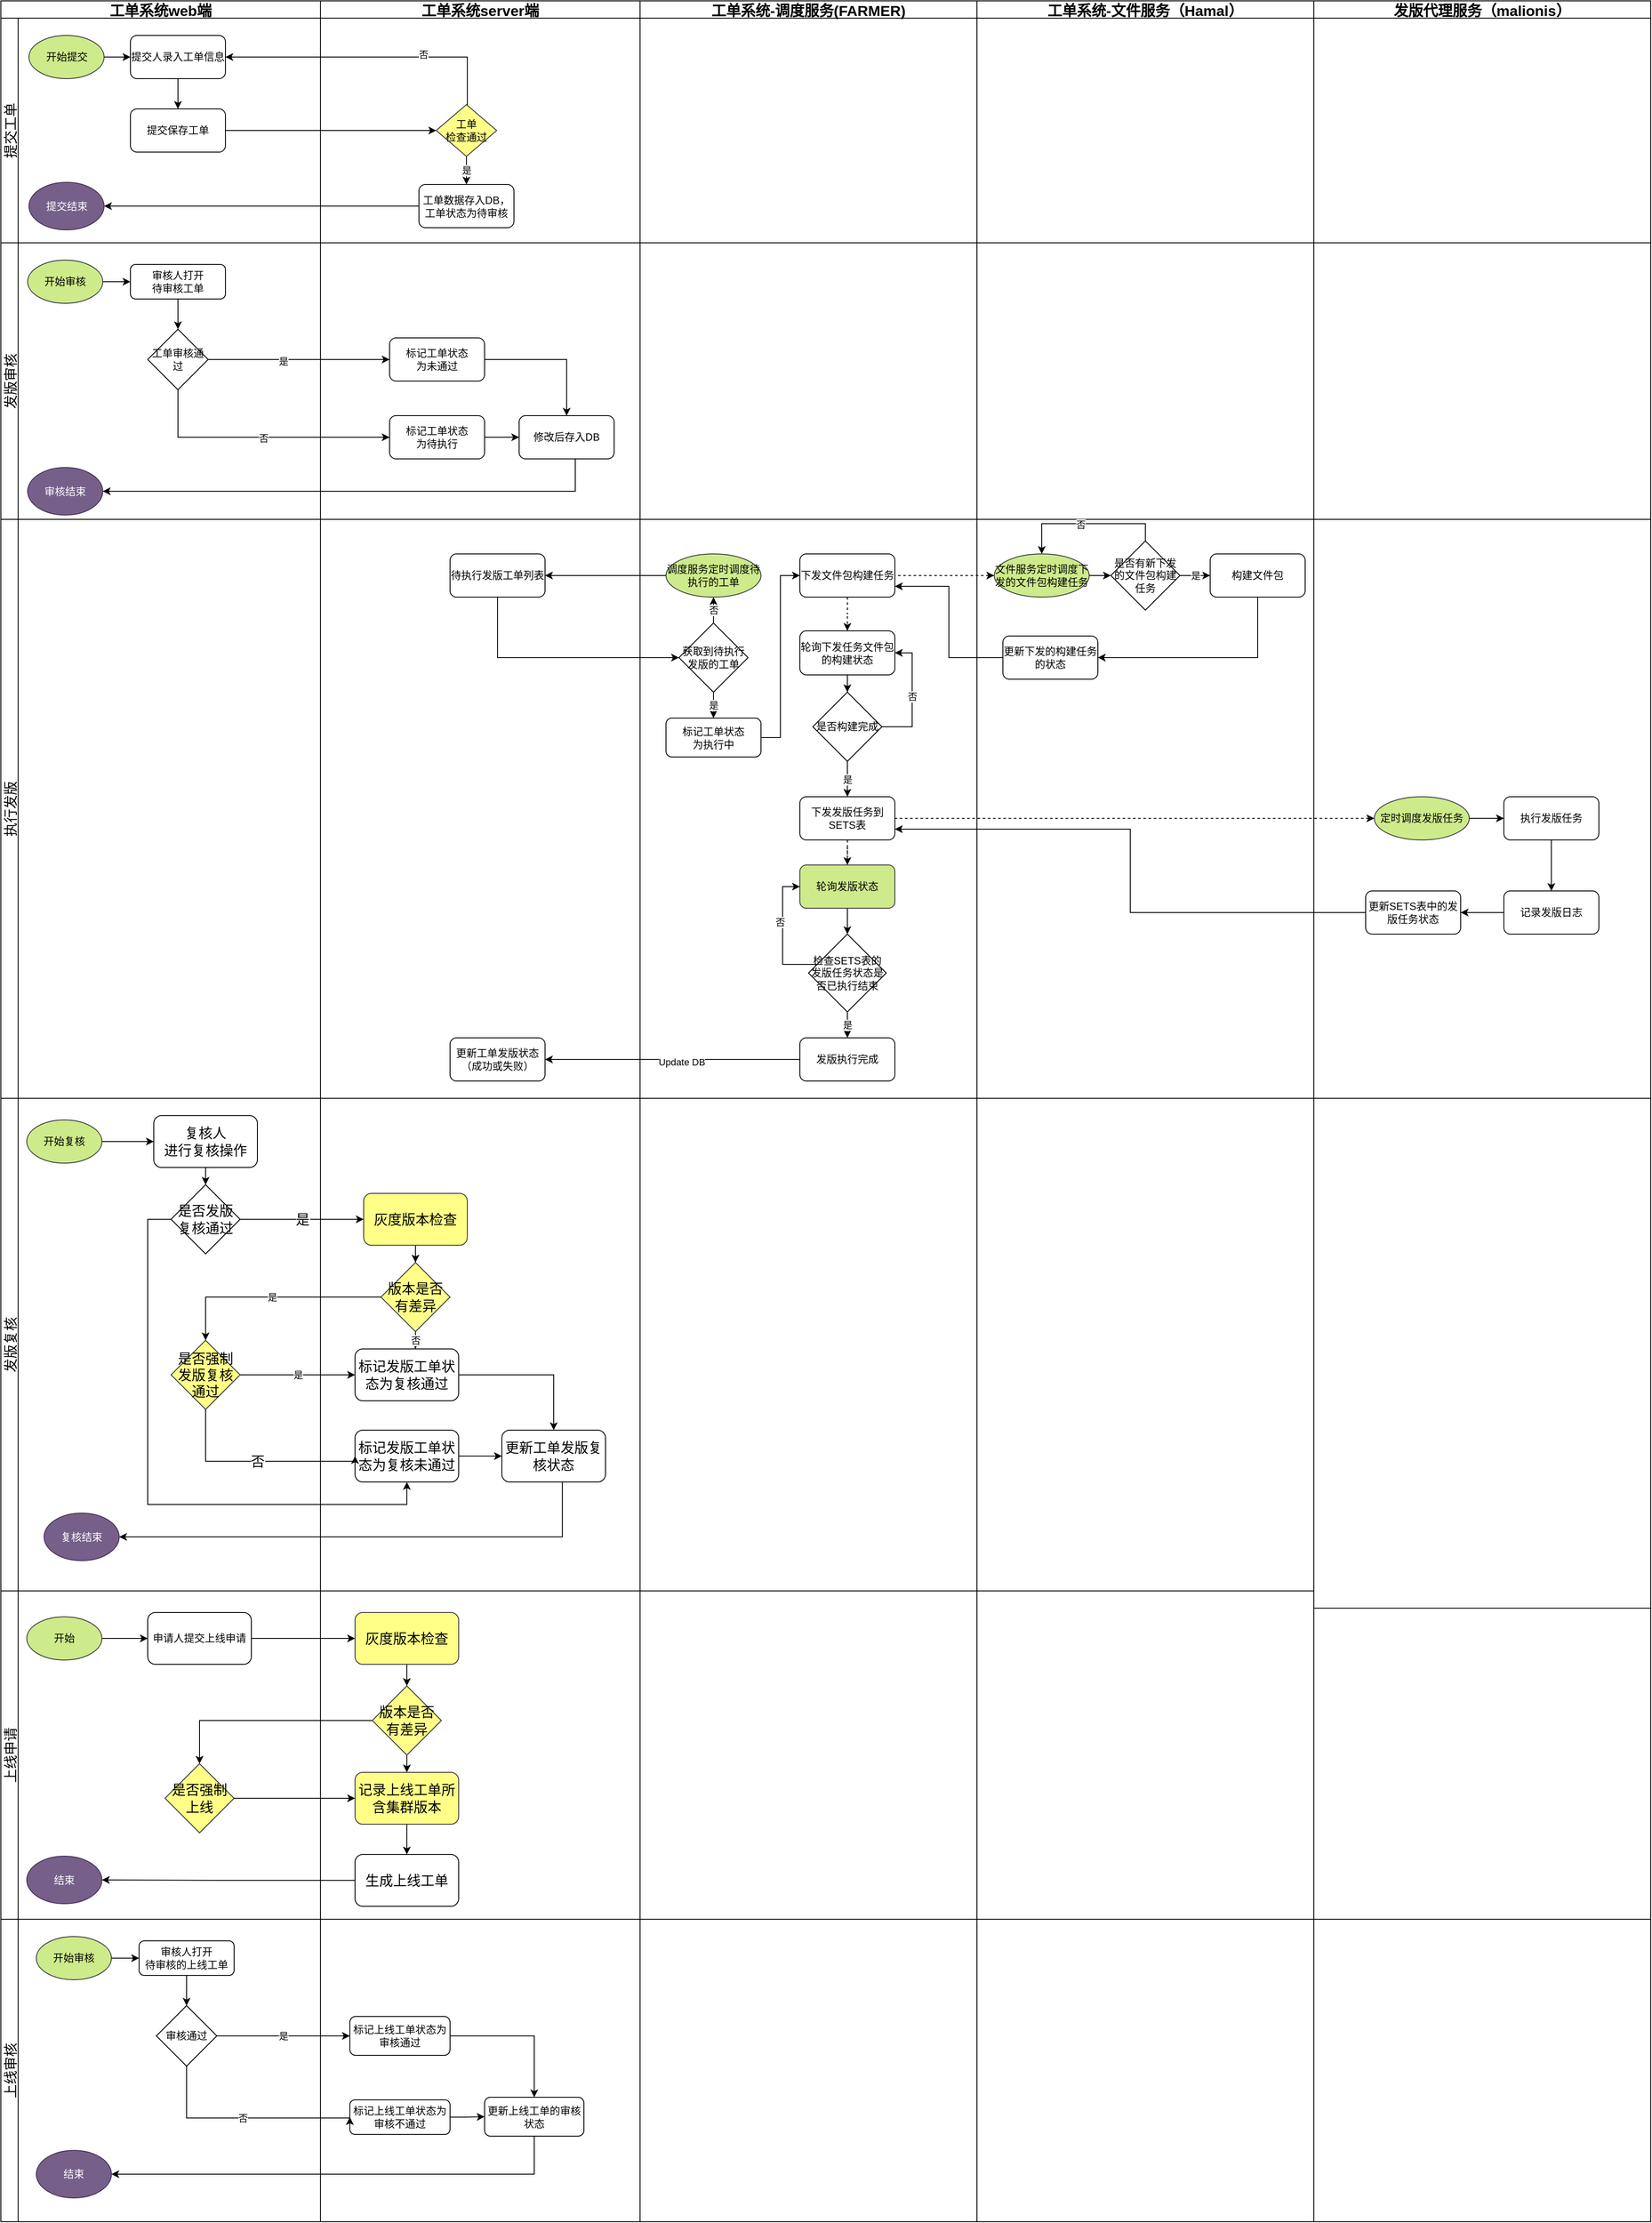 <mxfile version="20.3.3" type="github">
  <diagram id="n53V0-UhPjgtem-jmb5G" name="第 1 页">
    <mxGraphModel dx="1503" dy="828" grid="1" gridSize="10" guides="1" tooltips="1" connect="1" arrows="1" fold="1" page="1" pageScale="1" pageWidth="827" pageHeight="1169" math="0" shadow="0">
      <root>
        <mxCell id="0" />
        <mxCell id="1" parent="0" />
        <mxCell id="-kGAtnwoqszsTnGILX-w-26" value="工单系统web端" style="swimlane;childLayout=stackLayout;resizeParent=1;resizeParentMax=0;horizontal=1;startSize=20;horizontalStack=0;fillColor=none;gradientColor=none;fontStyle=1;fontSize=17;" parent="1" vertex="1">
          <mxGeometry x="10" y="70" width="370" height="2570" as="geometry">
            <mxRectangle x="10" y="70" width="160" height="30" as="alternateBounds" />
          </mxGeometry>
        </mxCell>
        <mxCell id="-kGAtnwoqszsTnGILX-w-27" value="提交工单" style="swimlane;startSize=20;horizontal=0;fillColor=none;gradientColor=none;fontSize=16;fontStyle=0" parent="-kGAtnwoqszsTnGILX-w-26" vertex="1">
          <mxGeometry y="20" width="370" height="260" as="geometry" />
        </mxCell>
        <mxCell id="-kGAtnwoqszsTnGILX-w-62" value="提交保存工单" style="rounded=1;whiteSpace=wrap;html=1;fillColor=none;gradientColor=none;" parent="-kGAtnwoqszsTnGILX-w-27" vertex="1">
          <mxGeometry x="150" y="105" width="110" height="50" as="geometry" />
        </mxCell>
        <mxCell id="-kGAtnwoqszsTnGILX-w-72" style="edgeStyle=orthogonalEdgeStyle;rounded=0;orthogonalLoop=1;jettySize=auto;html=1;entryX=0.5;entryY=0;entryDx=0;entryDy=0;" parent="-kGAtnwoqszsTnGILX-w-27" source="-kGAtnwoqszsTnGILX-w-70" target="-kGAtnwoqszsTnGILX-w-62" edge="1">
          <mxGeometry relative="1" as="geometry" />
        </mxCell>
        <mxCell id="-kGAtnwoqszsTnGILX-w-70" value="提交人录入工单信息" style="rounded=1;whiteSpace=wrap;html=1;fillColor=none;gradientColor=none;" parent="-kGAtnwoqszsTnGILX-w-27" vertex="1">
          <mxGeometry x="150" y="20" width="110" height="50" as="geometry" />
        </mxCell>
        <mxCell id="-kGAtnwoqszsTnGILX-w-104" value="提交结束" style="strokeWidth=1;html=1;shape=mxgraph.flowchart.start_1;whiteSpace=wrap;strokeColor=#432D57;fillColor=#76608a;fontColor=#ffffff;" parent="-kGAtnwoqszsTnGILX-w-27" vertex="1">
          <mxGeometry x="32.5" y="190" width="87" height="55" as="geometry" />
        </mxCell>
        <mxCell id="gG1rawxMJscciwoJlw1L-44" style="edgeStyle=orthogonalEdgeStyle;rounded=0;orthogonalLoop=1;jettySize=auto;html=1;entryX=0;entryY=0.5;entryDx=0;entryDy=0;" edge="1" parent="-kGAtnwoqszsTnGILX-w-27" source="-kGAtnwoqszsTnGILX-w-105" target="-kGAtnwoqszsTnGILX-w-70">
          <mxGeometry relative="1" as="geometry" />
        </mxCell>
        <mxCell id="-kGAtnwoqszsTnGILX-w-105" value="开始提交" style="ellipse;whiteSpace=wrap;html=1;strokeColor=#36393d;strokeWidth=1;fillColor=#cdeb8b;" parent="-kGAtnwoqszsTnGILX-w-27" vertex="1">
          <mxGeometry x="32.5" y="20" width="87" height="50" as="geometry" />
        </mxCell>
        <mxCell id="-kGAtnwoqszsTnGILX-w-28" value="发版审核" style="swimlane;startSize=20;horizontal=0;fillColor=none;gradientColor=none;fontSize=16;fontStyle=0" parent="-kGAtnwoqszsTnGILX-w-26" vertex="1">
          <mxGeometry y="280" width="370" height="320" as="geometry" />
        </mxCell>
        <mxCell id="-kGAtnwoqszsTnGILX-w-99" style="edgeStyle=orthogonalEdgeStyle;rounded=0;orthogonalLoop=1;jettySize=auto;html=1;" parent="-kGAtnwoqszsTnGILX-w-28" source="-kGAtnwoqszsTnGILX-w-97" target="-kGAtnwoqszsTnGILX-w-98" edge="1">
          <mxGeometry relative="1" as="geometry" />
        </mxCell>
        <mxCell id="-kGAtnwoqszsTnGILX-w-97" value="审核人打开&lt;br&gt;待审核工单" style="rounded=1;whiteSpace=wrap;html=1;fillColor=none;gradientColor=none;" parent="-kGAtnwoqszsTnGILX-w-28" vertex="1">
          <mxGeometry x="150" y="25" width="110" height="40" as="geometry" />
        </mxCell>
        <mxCell id="-kGAtnwoqszsTnGILX-w-98" value="工单审核通过" style="strokeWidth=1;html=1;shape=mxgraph.flowchart.decision;whiteSpace=wrap;fillColor=none;gradientColor=none;strokeColor=default;" parent="-kGAtnwoqszsTnGILX-w-28" vertex="1">
          <mxGeometry x="170" y="100" width="70" height="70" as="geometry" />
        </mxCell>
        <mxCell id="gG1rawxMJscciwoJlw1L-43" style="edgeStyle=orthogonalEdgeStyle;rounded=0;orthogonalLoop=1;jettySize=auto;html=1;entryX=0;entryY=0.5;entryDx=0;entryDy=0;" edge="1" parent="-kGAtnwoqszsTnGILX-w-28" source="-kGAtnwoqszsTnGILX-w-109" target="-kGAtnwoqszsTnGILX-w-97">
          <mxGeometry relative="1" as="geometry" />
        </mxCell>
        <mxCell id="-kGAtnwoqszsTnGILX-w-109" value="开始审核" style="ellipse;whiteSpace=wrap;html=1;strokeColor=#36393d;strokeWidth=1;fillColor=#cdeb8b;" parent="-kGAtnwoqszsTnGILX-w-28" vertex="1">
          <mxGeometry x="31" y="20" width="87" height="50" as="geometry" />
        </mxCell>
        <mxCell id="-kGAtnwoqszsTnGILX-w-111" value="审核结束" style="strokeWidth=1;html=1;shape=mxgraph.flowchart.start_1;whiteSpace=wrap;strokeColor=#432D57;fillColor=#76608a;fontColor=#ffffff;" parent="-kGAtnwoqszsTnGILX-w-28" vertex="1">
          <mxGeometry x="31" y="260" width="87" height="55" as="geometry" />
        </mxCell>
        <mxCell id="-kGAtnwoqszsTnGILX-w-29" value="执行发版" style="swimlane;startSize=20;horizontal=0;fillColor=none;gradientColor=none;fontSize=16;fontStyle=0" parent="-kGAtnwoqszsTnGILX-w-26" vertex="1">
          <mxGeometry y="600" width="370" height="670" as="geometry" />
        </mxCell>
        <mxCell id="-kGAtnwoqszsTnGILX-w-30" value="发版复核" style="swimlane;startSize=20;horizontal=0;fillColor=none;gradientColor=none;fontStyle=0;fontSize=16;" parent="-kGAtnwoqszsTnGILX-w-26" vertex="1">
          <mxGeometry y="1270" width="370" height="570" as="geometry">
            <mxRectangle y="1380" width="370" height="30" as="alternateBounds" />
          </mxGeometry>
        </mxCell>
        <mxCell id="gG1rawxMJscciwoJlw1L-47" style="edgeStyle=orthogonalEdgeStyle;rounded=0;orthogonalLoop=1;jettySize=auto;html=1;entryX=0;entryY=0.5;entryDx=0;entryDy=0;" edge="1" parent="-kGAtnwoqszsTnGILX-w-30" source="-kGAtnwoqszsTnGILX-w-246" target="-kGAtnwoqszsTnGILX-w-247">
          <mxGeometry relative="1" as="geometry" />
        </mxCell>
        <mxCell id="-kGAtnwoqszsTnGILX-w-246" value="开始复核" style="ellipse;whiteSpace=wrap;html=1;strokeColor=#36393d;strokeWidth=1;fillColor=#cdeb8b;" parent="-kGAtnwoqszsTnGILX-w-30" vertex="1">
          <mxGeometry x="30" y="25" width="87" height="50" as="geometry" />
        </mxCell>
        <mxCell id="gG1rawxMJscciwoJlw1L-48" style="edgeStyle=orthogonalEdgeStyle;rounded=0;orthogonalLoop=1;jettySize=auto;html=1;exitX=0.5;exitY=1;exitDx=0;exitDy=0;entryX=0.5;entryY=0;entryDx=0;entryDy=0;" edge="1" parent="-kGAtnwoqszsTnGILX-w-30" source="-kGAtnwoqszsTnGILX-w-247" target="-kGAtnwoqszsTnGILX-w-249">
          <mxGeometry relative="1" as="geometry" />
        </mxCell>
        <mxCell id="-kGAtnwoqszsTnGILX-w-247" value="复核人&lt;br&gt;进行复核操作" style="rounded=1;whiteSpace=wrap;html=1;strokeColor=default;strokeWidth=1;fontSize=16;fillColor=none;gradientColor=none;" parent="-kGAtnwoqszsTnGILX-w-30" vertex="1">
          <mxGeometry x="177" y="20" width="120" height="60" as="geometry" />
        </mxCell>
        <mxCell id="-kGAtnwoqszsTnGILX-w-249" value="是否发版复核通过" style="rhombus;whiteSpace=wrap;html=1;strokeColor=default;strokeWidth=1;fontSize=16;fillColor=none;gradientColor=none;" parent="-kGAtnwoqszsTnGILX-w-30" vertex="1">
          <mxGeometry x="197" y="100" width="80" height="80" as="geometry" />
        </mxCell>
        <mxCell id="-kGAtnwoqszsTnGILX-w-257" value="复核结束" style="strokeWidth=1;html=1;shape=mxgraph.flowchart.start_1;whiteSpace=wrap;strokeColor=#432D57;fillColor=#76608a;fontColor=#ffffff;" parent="-kGAtnwoqszsTnGILX-w-30" vertex="1">
          <mxGeometry x="50" y="480" width="87" height="55" as="geometry" />
        </mxCell>
        <mxCell id="-kGAtnwoqszsTnGILX-w-267" value="是否强制发版复核通过" style="rhombus;whiteSpace=wrap;html=1;strokeColor=#36393d;strokeWidth=1;fontSize=16;fillColor=#ffff88;" parent="-kGAtnwoqszsTnGILX-w-30" vertex="1">
          <mxGeometry x="197" y="280" width="80" height="80" as="geometry" />
        </mxCell>
        <mxCell id="-kGAtnwoqszsTnGILX-w-281" value="上线申请" style="swimlane;startSize=20;horizontal=0;fillColor=none;gradientColor=none;fontStyle=0;fontSize=16;" parent="-kGAtnwoqszsTnGILX-w-26" vertex="1">
          <mxGeometry y="1840" width="370" height="380" as="geometry" />
        </mxCell>
        <mxCell id="gG1rawxMJscciwoJlw1L-30" value="" style="edgeStyle=orthogonalEdgeStyle;rounded=0;orthogonalLoop=1;jettySize=auto;html=1;" edge="1" parent="-kGAtnwoqszsTnGILX-w-281" source="gG1rawxMJscciwoJlw1L-27" target="gG1rawxMJscciwoJlw1L-29">
          <mxGeometry relative="1" as="geometry" />
        </mxCell>
        <mxCell id="gG1rawxMJscciwoJlw1L-27" value="开始" style="ellipse;whiteSpace=wrap;html=1;strokeColor=#36393d;strokeWidth=1;fillColor=#cdeb8b;" vertex="1" parent="-kGAtnwoqszsTnGILX-w-281">
          <mxGeometry x="30" y="30" width="87" height="50" as="geometry" />
        </mxCell>
        <mxCell id="gG1rawxMJscciwoJlw1L-29" value="申请人提交上线申请" style="rounded=1;whiteSpace=wrap;html=1;strokeWidth=1;" vertex="1" parent="-kGAtnwoqszsTnGILX-w-281">
          <mxGeometry x="170" y="25" width="120" height="60" as="geometry" />
        </mxCell>
        <mxCell id="gG1rawxMJscciwoJlw1L-39" value="是否强制上线" style="rhombus;whiteSpace=wrap;html=1;strokeColor=#36393d;strokeWidth=1;fontSize=16;fillColor=#ffff88;" vertex="1" parent="-kGAtnwoqszsTnGILX-w-281">
          <mxGeometry x="190" y="200" width="80" height="80" as="geometry" />
        </mxCell>
        <mxCell id="gG1rawxMJscciwoJlw1L-42" value="结束" style="strokeWidth=1;html=1;shape=mxgraph.flowchart.start_1;whiteSpace=wrap;strokeColor=#432D57;fillColor=#76608a;fontColor=#ffffff;" vertex="1" parent="-kGAtnwoqszsTnGILX-w-281">
          <mxGeometry x="30" y="307" width="87" height="55" as="geometry" />
        </mxCell>
        <mxCell id="-kGAtnwoqszsTnGILX-w-282" value="上线审核" style="swimlane;startSize=20;horizontal=0;fillColor=none;gradientColor=none;fontStyle=0;fontSize=16;" parent="-kGAtnwoqszsTnGILX-w-26" vertex="1">
          <mxGeometry y="2220" width="370" height="350" as="geometry" />
        </mxCell>
        <mxCell id="gG1rawxMJscciwoJlw1L-57" style="edgeStyle=orthogonalEdgeStyle;rounded=0;orthogonalLoop=1;jettySize=auto;html=1;entryX=0.5;entryY=0;entryDx=0;entryDy=0;entryPerimeter=0;" edge="1" parent="-kGAtnwoqszsTnGILX-w-282" source="gG1rawxMJscciwoJlw1L-53" target="gG1rawxMJscciwoJlw1L-54">
          <mxGeometry relative="1" as="geometry" />
        </mxCell>
        <mxCell id="gG1rawxMJscciwoJlw1L-53" value="审核人打开&lt;br&gt;待审核的上线工单" style="rounded=1;whiteSpace=wrap;html=1;fillColor=none;gradientColor=none;" vertex="1" parent="-kGAtnwoqszsTnGILX-w-282">
          <mxGeometry x="160" y="25" width="110" height="40" as="geometry" />
        </mxCell>
        <mxCell id="gG1rawxMJscciwoJlw1L-54" value="审核通过" style="strokeWidth=1;html=1;shape=mxgraph.flowchart.decision;whiteSpace=wrap;fillColor=none;gradientColor=none;strokeColor=default;" vertex="1" parent="-kGAtnwoqszsTnGILX-w-282">
          <mxGeometry x="180" y="100" width="70" height="70" as="geometry" />
        </mxCell>
        <mxCell id="gG1rawxMJscciwoJlw1L-56" style="edgeStyle=orthogonalEdgeStyle;rounded=0;orthogonalLoop=1;jettySize=auto;html=1;entryX=0;entryY=0.5;entryDx=0;entryDy=0;" edge="1" parent="-kGAtnwoqszsTnGILX-w-282" source="gG1rawxMJscciwoJlw1L-55" target="gG1rawxMJscciwoJlw1L-53">
          <mxGeometry relative="1" as="geometry" />
        </mxCell>
        <mxCell id="gG1rawxMJscciwoJlw1L-55" value="开始审核" style="ellipse;whiteSpace=wrap;html=1;strokeColor=#36393d;strokeWidth=1;fillColor=#cdeb8b;" vertex="1" parent="-kGAtnwoqszsTnGILX-w-282">
          <mxGeometry x="41" y="20" width="87" height="50" as="geometry" />
        </mxCell>
        <mxCell id="gG1rawxMJscciwoJlw1L-64" value="结束" style="strokeWidth=1;html=1;shape=mxgraph.flowchart.start_1;whiteSpace=wrap;strokeColor=#432D57;fillColor=#76608a;fontColor=#ffffff;" vertex="1" parent="-kGAtnwoqszsTnGILX-w-282">
          <mxGeometry x="41" y="267.5" width="87" height="55" as="geometry" />
        </mxCell>
        <mxCell id="-kGAtnwoqszsTnGILX-w-68" style="edgeStyle=orthogonalEdgeStyle;rounded=0;orthogonalLoop=1;jettySize=auto;html=1;entryX=0;entryY=0.5;entryDx=0;entryDy=0;entryPerimeter=0;" parent="1" source="-kGAtnwoqszsTnGILX-w-62" target="-kGAtnwoqszsTnGILX-w-91" edge="1">
          <mxGeometry relative="1" as="geometry">
            <mxPoint x="510" y="295" as="targetPoint" />
          </mxGeometry>
        </mxCell>
        <mxCell id="-kGAtnwoqszsTnGILX-w-86" style="edgeStyle=orthogonalEdgeStyle;rounded=0;orthogonalLoop=1;jettySize=auto;html=1;entryX=1;entryY=0.5;entryDx=0;entryDy=0;exitX=0.5;exitY=0;exitDx=0;exitDy=0;exitPerimeter=0;" parent="1" source="-kGAtnwoqszsTnGILX-w-91" target="-kGAtnwoqszsTnGILX-w-70" edge="1">
          <mxGeometry relative="1" as="geometry">
            <mxPoint x="550" y="250" as="sourcePoint" />
            <Array as="points">
              <mxPoint x="550" y="205" />
            </Array>
          </mxGeometry>
        </mxCell>
        <mxCell id="-kGAtnwoqszsTnGILX-w-92" value="否" style="edgeLabel;html=1;align=center;verticalAlign=middle;resizable=0;points=[];" parent="-kGAtnwoqszsTnGILX-w-86" vertex="1" connectable="0">
          <mxGeometry x="-0.252" y="-3" relative="1" as="geometry">
            <mxPoint as="offset" />
          </mxGeometry>
        </mxCell>
        <mxCell id="-kGAtnwoqszsTnGILX-w-95" style="edgeStyle=orthogonalEdgeStyle;rounded=0;orthogonalLoop=1;jettySize=auto;html=1;entryX=1;entryY=0.5;entryDx=0;entryDy=0;entryPerimeter=0;" parent="1" source="-kGAtnwoqszsTnGILX-w-85" target="-kGAtnwoqszsTnGILX-w-104" edge="1">
          <mxGeometry relative="1" as="geometry">
            <mxPoint x="230" y="405" as="targetPoint" />
          </mxGeometry>
        </mxCell>
        <mxCell id="-kGAtnwoqszsTnGILX-w-101" style="edgeStyle=orthogonalEdgeStyle;rounded=0;orthogonalLoop=1;jettySize=auto;html=1;entryX=0;entryY=0.5;entryDx=0;entryDy=0;" parent="1" source="-kGAtnwoqszsTnGILX-w-98" target="-kGAtnwoqszsTnGILX-w-100" edge="1">
          <mxGeometry relative="1" as="geometry" />
        </mxCell>
        <mxCell id="-kGAtnwoqszsTnGILX-w-106" value="是" style="edgeLabel;html=1;align=center;verticalAlign=middle;resizable=0;points=[];" parent="-kGAtnwoqszsTnGILX-w-101" vertex="1" connectable="0">
          <mxGeometry x="-0.175" y="-2" relative="1" as="geometry">
            <mxPoint as="offset" />
          </mxGeometry>
        </mxCell>
        <mxCell id="-kGAtnwoqszsTnGILX-w-40" value="工单系统server端" style="swimlane;childLayout=stackLayout;resizeParent=1;resizeParentMax=0;horizontal=1;startSize=20;horizontalStack=0;fillColor=none;gradientColor=none;fontSize=17;" parent="1" vertex="1">
          <mxGeometry x="380" y="70" width="370" height="2570" as="geometry">
            <mxRectangle x="380" y="70" width="180" height="30" as="alternateBounds" />
          </mxGeometry>
        </mxCell>
        <mxCell id="-kGAtnwoqszsTnGILX-w-41" value="" style="swimlane;startSize=20;horizontal=0;fillColor=none;gradientColor=none;flipH=0;direction=east;swimlaneLine=0;" parent="-kGAtnwoqszsTnGILX-w-40" vertex="1">
          <mxGeometry y="20" width="370" height="260" as="geometry">
            <mxRectangle y="20" width="370" height="40" as="alternateBounds" />
          </mxGeometry>
        </mxCell>
        <mxCell id="-kGAtnwoqszsTnGILX-w-85" value="工单数据存入DB，工单状态为待审核" style="rounded=1;whiteSpace=wrap;html=1;fillColor=none;gradientColor=none;" parent="-kGAtnwoqszsTnGILX-w-41" vertex="1">
          <mxGeometry x="114" y="192.5" width="110" height="50" as="geometry" />
        </mxCell>
        <mxCell id="gG1rawxMJscciwoJlw1L-46" value="是" style="edgeStyle=orthogonalEdgeStyle;rounded=0;orthogonalLoop=1;jettySize=auto;html=1;entryX=0.5;entryY=0;entryDx=0;entryDy=0;" edge="1" parent="-kGAtnwoqszsTnGILX-w-41" source="-kGAtnwoqszsTnGILX-w-91" target="-kGAtnwoqszsTnGILX-w-85">
          <mxGeometry relative="1" as="geometry" />
        </mxCell>
        <mxCell id="-kGAtnwoqszsTnGILX-w-91" value="工单&lt;br&gt;检查通过" style="strokeWidth=1;html=1;shape=mxgraph.flowchart.decision;whiteSpace=wrap;fillColor=#ffff88;strokeColor=#36393d;" parent="-kGAtnwoqszsTnGILX-w-41" vertex="1">
          <mxGeometry x="134" y="100" width="70" height="60" as="geometry" />
        </mxCell>
        <mxCell id="-kGAtnwoqszsTnGILX-w-42" value="" style="swimlane;startSize=20;horizontal=0;fillColor=none;gradientColor=none;swimlaneLine=0;" parent="-kGAtnwoqszsTnGILX-w-40" vertex="1">
          <mxGeometry y="280" width="370" height="320" as="geometry" />
        </mxCell>
        <mxCell id="-kGAtnwoqszsTnGILX-w-114" style="edgeStyle=orthogonalEdgeStyle;rounded=0;orthogonalLoop=1;jettySize=auto;html=1;entryX=0.5;entryY=0;entryDx=0;entryDy=0;" parent="-kGAtnwoqszsTnGILX-w-42" source="-kGAtnwoqszsTnGILX-w-100" target="-kGAtnwoqszsTnGILX-w-113" edge="1">
          <mxGeometry relative="1" as="geometry" />
        </mxCell>
        <mxCell id="-kGAtnwoqszsTnGILX-w-100" value="标记工单状态&lt;br&gt;为未通过" style="rounded=1;whiteSpace=wrap;html=1;fillColor=none;gradientColor=none;" parent="-kGAtnwoqszsTnGILX-w-42" vertex="1">
          <mxGeometry x="80" y="110" width="110" height="50" as="geometry" />
        </mxCell>
        <mxCell id="-kGAtnwoqszsTnGILX-w-115" style="edgeStyle=orthogonalEdgeStyle;rounded=0;orthogonalLoop=1;jettySize=auto;html=1;entryX=0;entryY=0.5;entryDx=0;entryDy=0;" parent="-kGAtnwoqszsTnGILX-w-42" source="-kGAtnwoqszsTnGILX-w-102" target="-kGAtnwoqszsTnGILX-w-113" edge="1">
          <mxGeometry relative="1" as="geometry" />
        </mxCell>
        <mxCell id="-kGAtnwoqszsTnGILX-w-102" value="标记工单状态&lt;br&gt;为待执行" style="rounded=1;whiteSpace=wrap;html=1;fillColor=none;gradientColor=none;" parent="-kGAtnwoqszsTnGILX-w-42" vertex="1">
          <mxGeometry x="80" y="200" width="110" height="50" as="geometry" />
        </mxCell>
        <mxCell id="-kGAtnwoqszsTnGILX-w-113" value="修改后存入DB" style="rounded=1;whiteSpace=wrap;html=1;fillColor=none;gradientColor=none;" parent="-kGAtnwoqszsTnGILX-w-42" vertex="1">
          <mxGeometry x="230" y="200" width="110" height="50" as="geometry" />
        </mxCell>
        <mxCell id="-kGAtnwoqszsTnGILX-w-43" value="" style="swimlane;startSize=20;horizontal=0;fillColor=none;gradientColor=none;swimlaneLine=0;" parent="-kGAtnwoqszsTnGILX-w-40" vertex="1">
          <mxGeometry y="600" width="370" height="670" as="geometry" />
        </mxCell>
        <mxCell id="gG1rawxMJscciwoJlw1L-49" value="更新工单发版状态（成功或失败）" style="rounded=1;whiteSpace=wrap;html=1;" vertex="1" parent="-kGAtnwoqszsTnGILX-w-43">
          <mxGeometry x="150" y="600" width="110" height="50" as="geometry" />
        </mxCell>
        <mxCell id="gG1rawxMJscciwoJlw1L-68" value="待执行发版工单列表" style="rounded=1;whiteSpace=wrap;html=1;" vertex="1" parent="-kGAtnwoqszsTnGILX-w-43">
          <mxGeometry x="150" y="40" width="110" height="50" as="geometry" />
        </mxCell>
        <mxCell id="-kGAtnwoqszsTnGILX-w-44" style="swimlane;startSize=20;horizontal=0;fillColor=none;gradientColor=none;swimlaneLine=0;" parent="-kGAtnwoqszsTnGILX-w-40" vertex="1">
          <mxGeometry y="1270" width="370" height="570" as="geometry">
            <mxRectangle y="1380" width="370" height="40" as="alternateBounds" />
          </mxGeometry>
        </mxCell>
        <mxCell id="gG1rawxMJscciwoJlw1L-21" value="否" style="edgeStyle=orthogonalEdgeStyle;rounded=0;orthogonalLoop=1;jettySize=auto;html=1;entryX=0.583;entryY=0;entryDx=0;entryDy=0;entryPerimeter=0;" edge="1" parent="-kGAtnwoqszsTnGILX-w-44" source="-kGAtnwoqszsTnGILX-w-262" target="gG1rawxMJscciwoJlw1L-12">
          <mxGeometry relative="1" as="geometry" />
        </mxCell>
        <mxCell id="-kGAtnwoqszsTnGILX-w-262" value="版本是否&lt;br&gt;有差异" style="rhombus;whiteSpace=wrap;html=1;strokeColor=#36393d;strokeWidth=1;fontSize=16;fillColor=#ffff88;" parent="-kGAtnwoqszsTnGILX-w-44" vertex="1">
          <mxGeometry x="70" y="190" width="80" height="80" as="geometry" />
        </mxCell>
        <mxCell id="gG1rawxMJscciwoJlw1L-19" style="edgeStyle=orthogonalEdgeStyle;rounded=0;orthogonalLoop=1;jettySize=auto;html=1;entryX=0.5;entryY=0;entryDx=0;entryDy=0;" edge="1" parent="-kGAtnwoqszsTnGILX-w-44" source="-kGAtnwoqszsTnGILX-w-264" target="-kGAtnwoqszsTnGILX-w-262">
          <mxGeometry relative="1" as="geometry" />
        </mxCell>
        <mxCell id="-kGAtnwoqszsTnGILX-w-264" value="灰度版本检查" style="rounded=1;whiteSpace=wrap;html=1;strokeColor=#36393d;strokeWidth=1;fontSize=16;fillColor=#ffff88;" parent="-kGAtnwoqszsTnGILX-w-44" vertex="1">
          <mxGeometry x="50" y="110" width="120" height="60" as="geometry" />
        </mxCell>
        <mxCell id="gG1rawxMJscciwoJlw1L-24" style="edgeStyle=orthogonalEdgeStyle;rounded=0;orthogonalLoop=1;jettySize=auto;html=1;entryX=0;entryY=0.5;entryDx=0;entryDy=0;" edge="1" parent="-kGAtnwoqszsTnGILX-w-44" source="-kGAtnwoqszsTnGILX-w-279" target="gG1rawxMJscciwoJlw1L-22">
          <mxGeometry relative="1" as="geometry" />
        </mxCell>
        <mxCell id="-kGAtnwoqszsTnGILX-w-279" value="标记发版工单状态为复核未通过" style="rounded=1;whiteSpace=wrap;html=1;strokeColor=default;strokeWidth=1;fontSize=16;fillColor=none;gradientColor=none;" parent="-kGAtnwoqszsTnGILX-w-44" vertex="1">
          <mxGeometry x="40" y="384" width="120" height="60" as="geometry" />
        </mxCell>
        <mxCell id="gG1rawxMJscciwoJlw1L-25" style="edgeStyle=orthogonalEdgeStyle;rounded=0;orthogonalLoop=1;jettySize=auto;html=1;entryX=0.5;entryY=0;entryDx=0;entryDy=0;" edge="1" parent="-kGAtnwoqszsTnGILX-w-44" source="gG1rawxMJscciwoJlw1L-12" target="gG1rawxMJscciwoJlw1L-22">
          <mxGeometry relative="1" as="geometry" />
        </mxCell>
        <mxCell id="gG1rawxMJscciwoJlw1L-12" value="标记发版工单状态为复核通过" style="rounded=1;whiteSpace=wrap;html=1;strokeColor=default;strokeWidth=1;fontSize=16;fillColor=none;gradientColor=none;" vertex="1" parent="-kGAtnwoqszsTnGILX-w-44">
          <mxGeometry x="40" y="290" width="120" height="60" as="geometry" />
        </mxCell>
        <mxCell id="gG1rawxMJscciwoJlw1L-22" value="更新工单发版复核状态" style="rounded=1;whiteSpace=wrap;html=1;strokeColor=default;strokeWidth=1;fontSize=16;fillColor=none;gradientColor=none;" vertex="1" parent="-kGAtnwoqszsTnGILX-w-44">
          <mxGeometry x="210" y="384" width="120" height="60" as="geometry" />
        </mxCell>
        <mxCell id="gG1rawxMJscciwoJlw1L-4" style="swimlane;startSize=20;horizontal=0;fillColor=none;gradientColor=none;swimlaneLine=0;" vertex="1" parent="-kGAtnwoqszsTnGILX-w-40">
          <mxGeometry y="1840" width="370" height="380" as="geometry">
            <mxRectangle y="1380" width="370" height="40" as="alternateBounds" />
          </mxGeometry>
        </mxCell>
        <mxCell id="gG1rawxMJscciwoJlw1L-36" style="edgeStyle=orthogonalEdgeStyle;rounded=0;orthogonalLoop=1;jettySize=auto;html=1;entryX=0.5;entryY=0;entryDx=0;entryDy=0;" edge="1" parent="gG1rawxMJscciwoJlw1L-4" source="gG1rawxMJscciwoJlw1L-31" target="gG1rawxMJscciwoJlw1L-33">
          <mxGeometry relative="1" as="geometry" />
        </mxCell>
        <mxCell id="gG1rawxMJscciwoJlw1L-31" value="灰度版本检查" style="rounded=1;whiteSpace=wrap;html=1;strokeColor=#36393d;strokeWidth=1;fontSize=16;fillColor=#ffff88;" vertex="1" parent="gG1rawxMJscciwoJlw1L-4">
          <mxGeometry x="40" y="25" width="120" height="60" as="geometry" />
        </mxCell>
        <mxCell id="gG1rawxMJscciwoJlw1L-37" style="edgeStyle=orthogonalEdgeStyle;rounded=0;orthogonalLoop=1;jettySize=auto;html=1;entryX=0.5;entryY=0;entryDx=0;entryDy=0;" edge="1" parent="gG1rawxMJscciwoJlw1L-4" source="gG1rawxMJscciwoJlw1L-33" target="gG1rawxMJscciwoJlw1L-34">
          <mxGeometry relative="1" as="geometry" />
        </mxCell>
        <mxCell id="gG1rawxMJscciwoJlw1L-33" value="版本是否&lt;br&gt;有差异" style="rhombus;whiteSpace=wrap;html=1;strokeColor=#36393d;strokeWidth=1;fontSize=16;fillColor=#ffff88;" vertex="1" parent="gG1rawxMJscciwoJlw1L-4">
          <mxGeometry x="60" y="110" width="80" height="80" as="geometry" />
        </mxCell>
        <mxCell id="gG1rawxMJscciwoJlw1L-38" style="edgeStyle=orthogonalEdgeStyle;rounded=0;orthogonalLoop=1;jettySize=auto;html=1;entryX=0.5;entryY=0;entryDx=0;entryDy=0;" edge="1" parent="gG1rawxMJscciwoJlw1L-4" source="gG1rawxMJscciwoJlw1L-34" target="gG1rawxMJscciwoJlw1L-35">
          <mxGeometry relative="1" as="geometry" />
        </mxCell>
        <mxCell id="gG1rawxMJscciwoJlw1L-34" value="记录上线工单所含集群版本" style="rounded=1;whiteSpace=wrap;html=1;strokeWidth=1;fontSize=16;fillColor=#ffff88;strokeColor=#36393d;" vertex="1" parent="gG1rawxMJscciwoJlw1L-4">
          <mxGeometry x="40" y="210" width="120" height="60" as="geometry" />
        </mxCell>
        <mxCell id="gG1rawxMJscciwoJlw1L-35" value="生成上线工单" style="rounded=1;whiteSpace=wrap;html=1;strokeWidth=1;fontSize=16;" vertex="1" parent="gG1rawxMJscciwoJlw1L-4">
          <mxGeometry x="40" y="305" width="120" height="60" as="geometry" />
        </mxCell>
        <mxCell id="gG1rawxMJscciwoJlw1L-5" style="swimlane;startSize=20;horizontal=0;fillColor=none;gradientColor=none;swimlaneLine=0;" vertex="1" parent="-kGAtnwoqszsTnGILX-w-40">
          <mxGeometry y="2220" width="370" height="350" as="geometry">
            <mxRectangle y="1380" width="370" height="40" as="alternateBounds" />
          </mxGeometry>
        </mxCell>
        <mxCell id="gG1rawxMJscciwoJlw1L-67" style="edgeStyle=orthogonalEdgeStyle;rounded=0;orthogonalLoop=1;jettySize=auto;html=1;entryX=0.5;entryY=0;entryDx=0;entryDy=0;" edge="1" parent="gG1rawxMJscciwoJlw1L-5" source="gG1rawxMJscciwoJlw1L-58" target="gG1rawxMJscciwoJlw1L-63">
          <mxGeometry relative="1" as="geometry" />
        </mxCell>
        <mxCell id="gG1rawxMJscciwoJlw1L-58" value="标记上线工单状态为审核通过" style="rounded=1;whiteSpace=wrap;html=1;fillColor=none;gradientColor=none;" vertex="1" parent="gG1rawxMJscciwoJlw1L-5">
          <mxGeometry x="34" y="112.5" width="116" height="45" as="geometry" />
        </mxCell>
        <mxCell id="gG1rawxMJscciwoJlw1L-66" style="edgeStyle=orthogonalEdgeStyle;rounded=0;orthogonalLoop=1;jettySize=auto;html=1;entryX=0;entryY=0.5;entryDx=0;entryDy=0;" edge="1" parent="gG1rawxMJscciwoJlw1L-5" source="gG1rawxMJscciwoJlw1L-60" target="gG1rawxMJscciwoJlw1L-63">
          <mxGeometry relative="1" as="geometry" />
        </mxCell>
        <mxCell id="gG1rawxMJscciwoJlw1L-60" value="标记上线工单状态为审核不通过" style="rounded=1;whiteSpace=wrap;html=1;fillColor=none;gradientColor=none;" vertex="1" parent="gG1rawxMJscciwoJlw1L-5">
          <mxGeometry x="34" y="209" width="116" height="40" as="geometry" />
        </mxCell>
        <mxCell id="gG1rawxMJscciwoJlw1L-63" value="更新上线工单的审核状态" style="rounded=1;whiteSpace=wrap;html=1;fillColor=none;gradientColor=none;" vertex="1" parent="gG1rawxMJscciwoJlw1L-5">
          <mxGeometry x="190" y="206" width="115" height="45" as="geometry" />
        </mxCell>
        <mxCell id="-kGAtnwoqszsTnGILX-w-107" style="edgeStyle=orthogonalEdgeStyle;rounded=0;orthogonalLoop=1;jettySize=auto;html=1;entryX=0;entryY=0.5;entryDx=0;entryDy=0;exitX=0.5;exitY=1;exitDx=0;exitDy=0;exitPerimeter=0;" parent="1" source="-kGAtnwoqszsTnGILX-w-98" target="-kGAtnwoqszsTnGILX-w-102" edge="1">
          <mxGeometry relative="1" as="geometry">
            <Array as="points">
              <mxPoint x="215" y="575" />
            </Array>
          </mxGeometry>
        </mxCell>
        <mxCell id="-kGAtnwoqszsTnGILX-w-108" value="否" style="edgeLabel;html=1;align=center;verticalAlign=middle;resizable=0;points=[];" parent="-kGAtnwoqszsTnGILX-w-107" vertex="1" connectable="0">
          <mxGeometry x="0.026" y="-1" relative="1" as="geometry">
            <mxPoint as="offset" />
          </mxGeometry>
        </mxCell>
        <mxCell id="-kGAtnwoqszsTnGILX-w-118" style="edgeStyle=orthogonalEdgeStyle;rounded=0;orthogonalLoop=1;jettySize=auto;html=1;entryX=1;entryY=0.5;entryDx=0;entryDy=0;entryPerimeter=0;" parent="1" source="-kGAtnwoqszsTnGILX-w-113" edge="1" target="-kGAtnwoqszsTnGILX-w-111">
          <mxGeometry relative="1" as="geometry">
            <mxPoint x="222" y="750" as="targetPoint" />
            <Array as="points">
              <mxPoint x="675" y="638" />
            </Array>
          </mxGeometry>
        </mxCell>
        <mxCell id="-kGAtnwoqszsTnGILX-w-119" value="工单系统-调度服务(FARMER)" style="swimlane;childLayout=stackLayout;resizeParent=1;resizeParentMax=0;horizontal=1;startSize=20;horizontalStack=0;fillColor=none;gradientColor=none;fontSize=17;" parent="1" vertex="1">
          <mxGeometry x="750" y="70" width="390" height="2570" as="geometry" />
        </mxCell>
        <mxCell id="-kGAtnwoqszsTnGILX-w-120" value="" style="swimlane;startSize=20;horizontal=0;fillColor=none;gradientColor=none;flipH=0;direction=east;swimlaneLine=0;" parent="-kGAtnwoqszsTnGILX-w-119" vertex="1">
          <mxGeometry y="20" width="390" height="260" as="geometry">
            <mxRectangle y="20" width="370" height="40" as="alternateBounds" />
          </mxGeometry>
        </mxCell>
        <mxCell id="-kGAtnwoqszsTnGILX-w-124" value="" style="swimlane;startSize=20;horizontal=0;fillColor=none;gradientColor=none;swimlaneLine=0;" parent="-kGAtnwoqszsTnGILX-w-119" vertex="1">
          <mxGeometry y="280" width="390" height="320" as="geometry" />
        </mxCell>
        <mxCell id="-kGAtnwoqszsTnGILX-w-130" value="" style="swimlane;startSize=20;horizontal=0;fillColor=none;gradientColor=none;swimlaneLine=0;" parent="-kGAtnwoqszsTnGILX-w-119" vertex="1">
          <mxGeometry y="600" width="390" height="670" as="geometry" />
        </mxCell>
        <mxCell id="-kGAtnwoqszsTnGILX-w-133" value="调度服务定时调度待执行的工单" style="ellipse;whiteSpace=wrap;html=1;fillColor=#cdeb8b;strokeColor=#36393d;" parent="-kGAtnwoqszsTnGILX-w-130" vertex="1">
          <mxGeometry x="30" y="40" width="110" height="50" as="geometry" />
        </mxCell>
        <mxCell id="-kGAtnwoqszsTnGILX-w-187" style="edgeStyle=orthogonalEdgeStyle;rounded=0;orthogonalLoop=1;jettySize=auto;html=1;entryX=0;entryY=0.5;entryDx=0;entryDy=0;" parent="-kGAtnwoqszsTnGILX-w-130" source="-kGAtnwoqszsTnGILX-w-134" target="-kGAtnwoqszsTnGILX-w-142" edge="1">
          <mxGeometry relative="1" as="geometry" />
        </mxCell>
        <mxCell id="-kGAtnwoqszsTnGILX-w-134" value="标记工单状态&lt;br&gt;为执行中" style="rounded=1;whiteSpace=wrap;html=1;fillColor=none;gradientColor=none;" parent="-kGAtnwoqszsTnGILX-w-130" vertex="1">
          <mxGeometry x="30" y="230" width="110" height="45" as="geometry" />
        </mxCell>
        <mxCell id="-kGAtnwoqszsTnGILX-w-191" style="edgeStyle=orthogonalEdgeStyle;rounded=0;orthogonalLoop=1;jettySize=auto;html=1;entryX=0.5;entryY=0;entryDx=0;entryDy=0;dashed=1;" parent="-kGAtnwoqszsTnGILX-w-130" source="-kGAtnwoqszsTnGILX-w-142" target="-kGAtnwoqszsTnGILX-w-189" edge="1">
          <mxGeometry relative="1" as="geometry" />
        </mxCell>
        <mxCell id="-kGAtnwoqszsTnGILX-w-142" value="下发文件包构建任务" style="rounded=1;whiteSpace=wrap;html=1;fillColor=none;gradientColor=none;" parent="-kGAtnwoqszsTnGILX-w-130" vertex="1">
          <mxGeometry x="185" y="40" width="110" height="50" as="geometry" />
        </mxCell>
        <mxCell id="-kGAtnwoqszsTnGILX-w-221" value="是" style="edgeStyle=orthogonalEdgeStyle;rounded=0;orthogonalLoop=1;jettySize=auto;html=1;entryX=0.5;entryY=0;entryDx=0;entryDy=0;" parent="-kGAtnwoqszsTnGILX-w-130" source="-kGAtnwoqszsTnGILX-w-144" target="-kGAtnwoqszsTnGILX-w-195" edge="1">
          <mxGeometry relative="1" as="geometry" />
        </mxCell>
        <mxCell id="-kGAtnwoqszsTnGILX-w-229" value="否" style="edgeStyle=orthogonalEdgeStyle;rounded=0;orthogonalLoop=1;jettySize=auto;html=1;entryX=1;entryY=0.5;entryDx=0;entryDy=0;startArrow=none;startFill=0;endArrow=classic;endFill=1;" parent="-kGAtnwoqszsTnGILX-w-130" source="-kGAtnwoqszsTnGILX-w-144" target="-kGAtnwoqszsTnGILX-w-189" edge="1">
          <mxGeometry relative="1" as="geometry">
            <Array as="points">
              <mxPoint x="315" y="240" />
              <mxPoint x="315" y="154" />
            </Array>
          </mxGeometry>
        </mxCell>
        <mxCell id="-kGAtnwoqszsTnGILX-w-144" value="是否构建完成" style="rhombus;whiteSpace=wrap;html=1;strokeColor=default;strokeWidth=1;fillColor=none;gradientColor=none;" parent="-kGAtnwoqszsTnGILX-w-130" vertex="1">
          <mxGeometry x="200" y="200" width="80" height="80" as="geometry" />
        </mxCell>
        <mxCell id="-kGAtnwoqszsTnGILX-w-186" value="是" style="edgeStyle=orthogonalEdgeStyle;rounded=0;orthogonalLoop=1;jettySize=auto;html=1;entryX=0.5;entryY=0;entryDx=0;entryDy=0;" parent="-kGAtnwoqszsTnGILX-w-130" source="-kGAtnwoqszsTnGILX-w-175" target="-kGAtnwoqszsTnGILX-w-134" edge="1">
          <mxGeometry relative="1" as="geometry" />
        </mxCell>
        <mxCell id="gG1rawxMJscciwoJlw1L-74" value="否" style="edgeStyle=orthogonalEdgeStyle;rounded=0;orthogonalLoop=1;jettySize=auto;html=1;entryX=0.5;entryY=1;entryDx=0;entryDy=0;" edge="1" parent="-kGAtnwoqszsTnGILX-w-130" source="-kGAtnwoqszsTnGILX-w-175" target="-kGAtnwoqszsTnGILX-w-133">
          <mxGeometry relative="1" as="geometry" />
        </mxCell>
        <mxCell id="-kGAtnwoqszsTnGILX-w-175" value="获取到待执行发版的工单" style="rhombus;whiteSpace=wrap;html=1;strokeColor=default;strokeWidth=1;fillColor=none;gradientColor=none;" parent="-kGAtnwoqszsTnGILX-w-130" vertex="1">
          <mxGeometry x="45" y="120" width="80" height="80" as="geometry" />
        </mxCell>
        <mxCell id="-kGAtnwoqszsTnGILX-w-230" style="edgeStyle=orthogonalEdgeStyle;rounded=0;orthogonalLoop=1;jettySize=auto;html=1;entryX=0.5;entryY=0;entryDx=0;entryDy=0;startArrow=none;startFill=0;endArrow=classic;endFill=1;" parent="-kGAtnwoqszsTnGILX-w-130" source="-kGAtnwoqszsTnGILX-w-189" target="-kGAtnwoqszsTnGILX-w-144" edge="1">
          <mxGeometry relative="1" as="geometry" />
        </mxCell>
        <mxCell id="-kGAtnwoqszsTnGILX-w-189" value="轮询下发任务文件包的构建状态" style="rounded=1;whiteSpace=wrap;html=1;fillColor=none;gradientColor=none;" parent="-kGAtnwoqszsTnGILX-w-130" vertex="1">
          <mxGeometry x="185" y="129" width="110" height="51" as="geometry" />
        </mxCell>
        <mxCell id="-kGAtnwoqszsTnGILX-w-237" style="edgeStyle=orthogonalEdgeStyle;rounded=0;orthogonalLoop=1;jettySize=auto;html=1;entryX=0.5;entryY=0;entryDx=0;entryDy=0;startArrow=none;startFill=0;endArrow=classic;endFill=1;dashed=1;" parent="-kGAtnwoqszsTnGILX-w-130" source="-kGAtnwoqszsTnGILX-w-195" target="-kGAtnwoqszsTnGILX-w-236" edge="1">
          <mxGeometry relative="1" as="geometry" />
        </mxCell>
        <mxCell id="-kGAtnwoqszsTnGILX-w-195" value="下发发版任务到SETS表" style="rounded=1;whiteSpace=wrap;html=1;fillColor=none;gradientColor=none;" parent="-kGAtnwoqszsTnGILX-w-130" vertex="1">
          <mxGeometry x="185" y="321" width="110" height="50" as="geometry" />
        </mxCell>
        <mxCell id="-kGAtnwoqszsTnGILX-w-244" style="edgeStyle=orthogonalEdgeStyle;rounded=0;orthogonalLoop=1;jettySize=auto;html=1;entryX=0.5;entryY=0;entryDx=0;entryDy=0;startArrow=none;startFill=0;endArrow=classic;endFill=1;" parent="-kGAtnwoqszsTnGILX-w-130" source="-kGAtnwoqszsTnGILX-w-236" target="-kGAtnwoqszsTnGILX-w-240" edge="1">
          <mxGeometry relative="1" as="geometry" />
        </mxCell>
        <mxCell id="-kGAtnwoqszsTnGILX-w-236" value="轮询发版状态" style="rounded=1;whiteSpace=wrap;html=1;fillColor=#cdeb8b;strokeColor=#36393d;" parent="-kGAtnwoqszsTnGILX-w-130" vertex="1">
          <mxGeometry x="185" y="400" width="110" height="50" as="geometry" />
        </mxCell>
        <mxCell id="-kGAtnwoqszsTnGILX-w-241" style="edgeStyle=orthogonalEdgeStyle;rounded=0;orthogonalLoop=1;jettySize=auto;html=1;entryX=0;entryY=0.5;entryDx=0;entryDy=0;startArrow=none;startFill=0;endArrow=classic;endFill=1;" parent="-kGAtnwoqszsTnGILX-w-130" source="-kGAtnwoqszsTnGILX-w-240" target="-kGAtnwoqszsTnGILX-w-236" edge="1">
          <mxGeometry relative="1" as="geometry">
            <Array as="points">
              <mxPoint x="165" y="515" />
              <mxPoint x="165" y="425" />
            </Array>
          </mxGeometry>
        </mxCell>
        <mxCell id="-kGAtnwoqszsTnGILX-w-243" value="否" style="edgeLabel;html=1;align=center;verticalAlign=middle;resizable=0;points=[];" parent="-kGAtnwoqszsTnGILX-w-241" vertex="1" connectable="0">
          <mxGeometry x="0.185" y="3" relative="1" as="geometry">
            <mxPoint as="offset" />
          </mxGeometry>
        </mxCell>
        <mxCell id="-kGAtnwoqszsTnGILX-w-245" value="是" style="edgeStyle=orthogonalEdgeStyle;rounded=0;orthogonalLoop=1;jettySize=auto;html=1;entryX=0.5;entryY=0;entryDx=0;entryDy=0;startArrow=none;startFill=0;endArrow=classic;endFill=1;" parent="-kGAtnwoqszsTnGILX-w-130" source="-kGAtnwoqszsTnGILX-w-240" target="-kGAtnwoqszsTnGILX-w-242" edge="1">
          <mxGeometry relative="1" as="geometry" />
        </mxCell>
        <mxCell id="-kGAtnwoqszsTnGILX-w-240" value="检查SETS表的发版任务状态是否已执行结束" style="rhombus;whiteSpace=wrap;html=1;strokeColor=default;strokeWidth=1;fillColor=none;gradientColor=none;" parent="-kGAtnwoqszsTnGILX-w-130" vertex="1">
          <mxGeometry x="195" y="480" width="90" height="90" as="geometry" />
        </mxCell>
        <mxCell id="-kGAtnwoqszsTnGILX-w-242" value="发版执行完成" style="rounded=1;whiteSpace=wrap;html=1;" parent="-kGAtnwoqszsTnGILX-w-130" vertex="1">
          <mxGeometry x="185" y="600" width="110" height="50" as="geometry" />
        </mxCell>
        <mxCell id="-kGAtnwoqszsTnGILX-w-131" style="swimlane;startSize=20;horizontal=0;fillColor=none;gradientColor=none;swimlaneLine=0;" parent="-kGAtnwoqszsTnGILX-w-119" vertex="1">
          <mxGeometry y="1270" width="390" height="570" as="geometry" />
        </mxCell>
        <mxCell id="gG1rawxMJscciwoJlw1L-3" style="swimlane;startSize=20;horizontal=0;fillColor=none;gradientColor=none;swimlaneLine=0;" vertex="1" parent="-kGAtnwoqszsTnGILX-w-119">
          <mxGeometry y="1840" width="390" height="380" as="geometry" />
        </mxCell>
        <mxCell id="gG1rawxMJscciwoJlw1L-6" style="swimlane;startSize=20;horizontal=0;fillColor=none;gradientColor=none;swimlaneLine=0;" vertex="1" parent="-kGAtnwoqszsTnGILX-w-119">
          <mxGeometry y="2220" width="390" height="350" as="geometry" />
        </mxCell>
        <mxCell id="-kGAtnwoqszsTnGILX-w-147" value="工单系统-文件服务（Hamal）" style="swimlane;childLayout=stackLayout;resizeParent=1;resizeParentMax=0;horizontal=1;startSize=20;horizontalStack=0;fillColor=none;gradientColor=none;fontSize=17;" parent="1" vertex="1">
          <mxGeometry x="1140" y="70" width="390" height="2570" as="geometry" />
        </mxCell>
        <mxCell id="-kGAtnwoqszsTnGILX-w-148" value="" style="swimlane;startSize=20;horizontal=0;fillColor=none;gradientColor=none;flipH=0;direction=east;swimlaneLine=0;" parent="-kGAtnwoqszsTnGILX-w-147" vertex="1">
          <mxGeometry y="20" width="390" height="260" as="geometry">
            <mxRectangle y="20" width="370" height="40" as="alternateBounds" />
          </mxGeometry>
        </mxCell>
        <mxCell id="-kGAtnwoqszsTnGILX-w-149" value="" style="swimlane;startSize=20;horizontal=0;fillColor=none;gradientColor=none;swimlaneLine=0;" parent="-kGAtnwoqszsTnGILX-w-147" vertex="1">
          <mxGeometry y="280" width="390" height="320" as="geometry" />
        </mxCell>
        <mxCell id="-kGAtnwoqszsTnGILX-w-150" value="" style="swimlane;startSize=20;horizontal=0;fillColor=none;gradientColor=none;swimlaneLine=0;" parent="-kGAtnwoqszsTnGILX-w-147" vertex="1">
          <mxGeometry y="600" width="390" height="670" as="geometry" />
        </mxCell>
        <mxCell id="-kGAtnwoqszsTnGILX-w-215" style="edgeStyle=orthogonalEdgeStyle;rounded=0;orthogonalLoop=1;jettySize=auto;html=1;entryX=0;entryY=0.5;entryDx=0;entryDy=0;" parent="-kGAtnwoqszsTnGILX-w-150" source="-kGAtnwoqszsTnGILX-w-163" target="-kGAtnwoqszsTnGILX-w-166" edge="1">
          <mxGeometry relative="1" as="geometry" />
        </mxCell>
        <mxCell id="-kGAtnwoqszsTnGILX-w-163" value="文件服务定时调度下发的文件包构建任务" style="ellipse;whiteSpace=wrap;html=1;fillColor=#cdeb8b;strokeColor=#36393d;" parent="-kGAtnwoqszsTnGILX-w-150" vertex="1">
          <mxGeometry x="20" y="40" width="110" height="50" as="geometry" />
        </mxCell>
        <mxCell id="-kGAtnwoqszsTnGILX-w-180" value="是" style="edgeStyle=orthogonalEdgeStyle;rounded=0;orthogonalLoop=1;jettySize=auto;html=1;entryX=0;entryY=0.5;entryDx=0;entryDy=0;" parent="-kGAtnwoqszsTnGILX-w-150" source="-kGAtnwoqszsTnGILX-w-166" target="-kGAtnwoqszsTnGILX-w-173" edge="1">
          <mxGeometry relative="1" as="geometry" />
        </mxCell>
        <mxCell id="-kGAtnwoqszsTnGILX-w-213" style="edgeStyle=orthogonalEdgeStyle;rounded=0;orthogonalLoop=1;jettySize=auto;html=1;entryX=0.5;entryY=0;entryDx=0;entryDy=0;exitX=0.5;exitY=0;exitDx=0;exitDy=0;" parent="-kGAtnwoqszsTnGILX-w-150" source="-kGAtnwoqszsTnGILX-w-166" target="-kGAtnwoqszsTnGILX-w-163" edge="1">
          <mxGeometry relative="1" as="geometry" />
        </mxCell>
        <mxCell id="-kGAtnwoqszsTnGILX-w-214" value="否" style="edgeLabel;html=1;align=center;verticalAlign=middle;resizable=0;points=[];" parent="-kGAtnwoqszsTnGILX-w-213" vertex="1" connectable="0">
          <mxGeometry x="0.084" y="1" relative="1" as="geometry">
            <mxPoint as="offset" />
          </mxGeometry>
        </mxCell>
        <mxCell id="-kGAtnwoqszsTnGILX-w-166" value="是否有新下发的文件包构建任务" style="rhombus;whiteSpace=wrap;html=1;strokeColor=default;strokeWidth=1;fillColor=none;gradientColor=none;" parent="-kGAtnwoqszsTnGILX-w-150" vertex="1">
          <mxGeometry x="155" y="25" width="80" height="80" as="geometry" />
        </mxCell>
        <mxCell id="-kGAtnwoqszsTnGILX-w-168" value="更新下发的构建任务的状态" style="rounded=1;whiteSpace=wrap;html=1;fillColor=none;gradientColor=none;" parent="-kGAtnwoqszsTnGILX-w-150" vertex="1">
          <mxGeometry x="30" y="135" width="110" height="50" as="geometry" />
        </mxCell>
        <mxCell id="-kGAtnwoqszsTnGILX-w-181" style="edgeStyle=orthogonalEdgeStyle;rounded=0;orthogonalLoop=1;jettySize=auto;html=1;exitX=0.5;exitY=1;exitDx=0;exitDy=0;entryX=1;entryY=0.5;entryDx=0;entryDy=0;" parent="-kGAtnwoqszsTnGILX-w-150" source="-kGAtnwoqszsTnGILX-w-173" target="-kGAtnwoqszsTnGILX-w-168" edge="1">
          <mxGeometry relative="1" as="geometry">
            <mxPoint x="260" y="160" as="targetPoint" />
            <Array as="points">
              <mxPoint x="325" y="160" />
              <mxPoint x="250" y="160" />
            </Array>
          </mxGeometry>
        </mxCell>
        <mxCell id="-kGAtnwoqszsTnGILX-w-173" value="构建文件包" style="rounded=1;whiteSpace=wrap;html=1;fillColor=none;gradientColor=none;" parent="-kGAtnwoqszsTnGILX-w-150" vertex="1">
          <mxGeometry x="270" y="40" width="110" height="50" as="geometry" />
        </mxCell>
        <mxCell id="-kGAtnwoqszsTnGILX-w-161" style="swimlane;startSize=20;horizontal=0;fillColor=none;gradientColor=none;swimlaneLine=0;" parent="-kGAtnwoqszsTnGILX-w-147" vertex="1">
          <mxGeometry y="1270" width="390" height="570" as="geometry" />
        </mxCell>
        <mxCell id="gG1rawxMJscciwoJlw1L-2" style="swimlane;startSize=20;horizontal=0;fillColor=none;gradientColor=none;swimlaneLine=0;" vertex="1" parent="-kGAtnwoqszsTnGILX-w-147">
          <mxGeometry y="1840" width="390" height="380" as="geometry" />
        </mxCell>
        <mxCell id="gG1rawxMJscciwoJlw1L-7" style="swimlane;startSize=20;horizontal=0;fillColor=none;gradientColor=none;swimlaneLine=0;" vertex="1" parent="-kGAtnwoqszsTnGILX-w-147">
          <mxGeometry y="2220" width="390" height="350" as="geometry" />
        </mxCell>
        <mxCell id="-kGAtnwoqszsTnGILX-w-198" value="发版代理服务（malionis）" style="swimlane;childLayout=stackLayout;resizeParent=1;resizeParentMax=0;horizontal=1;startSize=20;horizontalStack=0;fillColor=none;gradientColor=none;fontSize=17;" parent="1" vertex="1">
          <mxGeometry x="1530" y="70" width="390" height="2570" as="geometry" />
        </mxCell>
        <mxCell id="-kGAtnwoqszsTnGILX-w-199" value="" style="swimlane;startSize=20;horizontal=0;fillColor=none;gradientColor=none;flipH=0;direction=east;swimlaneLine=0;" parent="-kGAtnwoqszsTnGILX-w-198" vertex="1">
          <mxGeometry y="20" width="390" height="260" as="geometry">
            <mxRectangle y="20" width="370" height="40" as="alternateBounds" />
          </mxGeometry>
        </mxCell>
        <mxCell id="-kGAtnwoqszsTnGILX-w-200" value="" style="swimlane;startSize=20;horizontal=0;fillColor=none;gradientColor=none;swimlaneLine=0;" parent="-kGAtnwoqszsTnGILX-w-198" vertex="1">
          <mxGeometry y="280" width="390" height="320" as="geometry" />
        </mxCell>
        <mxCell id="-kGAtnwoqszsTnGILX-w-201" value="" style="swimlane;startSize=20;horizontal=0;fillColor=none;gradientColor=none;swimlaneLine=0;" parent="-kGAtnwoqszsTnGILX-w-198" vertex="1">
          <mxGeometry y="600" width="390" height="670" as="geometry" />
        </mxCell>
        <mxCell id="-kGAtnwoqszsTnGILX-w-231" style="edgeStyle=orthogonalEdgeStyle;rounded=0;orthogonalLoop=1;jettySize=auto;html=1;entryX=0;entryY=0.5;entryDx=0;entryDy=0;startArrow=none;startFill=0;endArrow=classic;endFill=1;" parent="-kGAtnwoqszsTnGILX-w-201" source="-kGAtnwoqszsTnGILX-w-211" target="-kGAtnwoqszsTnGILX-w-222" edge="1">
          <mxGeometry relative="1" as="geometry" />
        </mxCell>
        <mxCell id="-kGAtnwoqszsTnGILX-w-211" value="定时调度发版任务" style="ellipse;whiteSpace=wrap;html=1;fillColor=#cdeb8b;strokeColor=#36393d;" parent="-kGAtnwoqszsTnGILX-w-201" vertex="1">
          <mxGeometry x="70" y="321" width="110" height="50" as="geometry" />
        </mxCell>
        <mxCell id="-kGAtnwoqszsTnGILX-w-232" style="edgeStyle=orthogonalEdgeStyle;rounded=0;orthogonalLoop=1;jettySize=auto;html=1;entryX=0.5;entryY=0;entryDx=0;entryDy=0;startArrow=none;startFill=0;endArrow=classic;endFill=1;" parent="-kGAtnwoqszsTnGILX-w-201" source="-kGAtnwoqszsTnGILX-w-222" target="-kGAtnwoqszsTnGILX-w-225" edge="1">
          <mxGeometry relative="1" as="geometry" />
        </mxCell>
        <mxCell id="-kGAtnwoqszsTnGILX-w-222" value="执行发版任务" style="rounded=1;whiteSpace=wrap;html=1;fillColor=none;gradientColor=none;" parent="-kGAtnwoqszsTnGILX-w-201" vertex="1">
          <mxGeometry x="220" y="321" width="110" height="50" as="geometry" />
        </mxCell>
        <mxCell id="-kGAtnwoqszsTnGILX-w-235" style="edgeStyle=orthogonalEdgeStyle;rounded=0;orthogonalLoop=1;jettySize=auto;html=1;entryX=1;entryY=0.5;entryDx=0;entryDy=0;startArrow=none;startFill=0;endArrow=classic;endFill=1;" parent="-kGAtnwoqszsTnGILX-w-201" source="-kGAtnwoqszsTnGILX-w-225" target="-kGAtnwoqszsTnGILX-w-233" edge="1">
          <mxGeometry relative="1" as="geometry" />
        </mxCell>
        <mxCell id="-kGAtnwoqszsTnGILX-w-225" value="记录发版日志" style="rounded=1;whiteSpace=wrap;html=1;fillColor=none;gradientColor=none;" parent="-kGAtnwoqszsTnGILX-w-201" vertex="1">
          <mxGeometry x="220" y="430" width="110" height="50" as="geometry" />
        </mxCell>
        <mxCell id="-kGAtnwoqszsTnGILX-w-233" value="更新SETS表中的发版任务状态" style="rounded=1;whiteSpace=wrap;html=1;fillColor=none;gradientColor=none;" parent="-kGAtnwoqszsTnGILX-w-201" vertex="1">
          <mxGeometry x="60" y="430" width="110" height="50" as="geometry" />
        </mxCell>
        <mxCell id="-kGAtnwoqszsTnGILX-w-210" style="swimlane;startSize=20;horizontal=0;fillColor=none;gradientColor=none;swimlaneLine=0;" parent="-kGAtnwoqszsTnGILX-w-198" vertex="1">
          <mxGeometry y="1270" width="390" height="590" as="geometry" />
        </mxCell>
        <mxCell id="gG1rawxMJscciwoJlw1L-1" style="swimlane;startSize=20;horizontal=0;fillColor=none;gradientColor=none;swimlaneLine=0;" vertex="1" parent="-kGAtnwoqszsTnGILX-w-198">
          <mxGeometry y="1860" width="390" height="360" as="geometry" />
        </mxCell>
        <mxCell id="gG1rawxMJscciwoJlw1L-8" style="swimlane;startSize=20;horizontal=0;fillColor=none;gradientColor=none;swimlaneLine=0;" vertex="1" parent="-kGAtnwoqszsTnGILX-w-198">
          <mxGeometry y="2220" width="390" height="350" as="geometry" />
        </mxCell>
        <mxCell id="-kGAtnwoqszsTnGILX-w-212" style="edgeStyle=orthogonalEdgeStyle;rounded=0;orthogonalLoop=1;jettySize=auto;html=1;entryX=1;entryY=0.5;entryDx=0;entryDy=0;dashed=1;startArrow=classic;startFill=1;endArrow=none;endFill=0;" parent="1" source="-kGAtnwoqszsTnGILX-w-163" target="-kGAtnwoqszsTnGILX-w-142" edge="1">
          <mxGeometry relative="1" as="geometry" />
        </mxCell>
        <mxCell id="-kGAtnwoqszsTnGILX-w-219" style="edgeStyle=orthogonalEdgeStyle;rounded=0;orthogonalLoop=1;jettySize=auto;html=1;entryX=1;entryY=0.5;entryDx=0;entryDy=0;dashed=1;endArrow=none;endFill=0;startArrow=classic;startFill=1;" parent="1" source="-kGAtnwoqszsTnGILX-w-211" target="-kGAtnwoqszsTnGILX-w-195" edge="1">
          <mxGeometry relative="1" as="geometry" />
        </mxCell>
        <mxCell id="-kGAtnwoqszsTnGILX-w-227" style="edgeStyle=orthogonalEdgeStyle;rounded=0;orthogonalLoop=1;jettySize=auto;html=1;entryX=1;entryY=0.75;entryDx=0;entryDy=0;startArrow=none;startFill=0;endArrow=classic;endFill=1;" parent="1" source="-kGAtnwoqszsTnGILX-w-168" target="-kGAtnwoqszsTnGILX-w-142" edge="1">
          <mxGeometry relative="1" as="geometry" />
        </mxCell>
        <mxCell id="-kGAtnwoqszsTnGILX-w-234" style="edgeStyle=orthogonalEdgeStyle;rounded=0;orthogonalLoop=1;jettySize=auto;html=1;entryX=1;entryY=0.75;entryDx=0;entryDy=0;startArrow=none;startFill=0;endArrow=classic;endFill=1;" parent="1" source="-kGAtnwoqszsTnGILX-w-233" target="-kGAtnwoqszsTnGILX-w-195" edge="1">
          <mxGeometry relative="1" as="geometry" />
        </mxCell>
        <mxCell id="-kGAtnwoqszsTnGILX-w-263" value="是" style="edgeStyle=orthogonalEdgeStyle;rounded=0;orthogonalLoop=1;jettySize=auto;html=1;entryX=0;entryY=0.5;entryDx=0;entryDy=0;fontSize=16;startArrow=none;startFill=0;endArrow=classic;endFill=1;" parent="1" source="-kGAtnwoqszsTnGILX-w-249" target="-kGAtnwoqszsTnGILX-w-264" edge="1">
          <mxGeometry relative="1" as="geometry" />
        </mxCell>
        <mxCell id="-kGAtnwoqszsTnGILX-w-280" value="否" style="edgeStyle=orthogonalEdgeStyle;rounded=0;orthogonalLoop=1;jettySize=auto;html=1;entryX=0;entryY=0.5;entryDx=0;entryDy=0;fontSize=16;startArrow=none;startFill=0;endArrow=classic;endFill=1;" parent="1" source="-kGAtnwoqszsTnGILX-w-267" target="-kGAtnwoqszsTnGILX-w-279" edge="1">
          <mxGeometry relative="1" as="geometry">
            <Array as="points">
              <mxPoint x="247" y="1760" />
              <mxPoint x="420" y="1760" />
            </Array>
          </mxGeometry>
        </mxCell>
        <mxCell id="gG1rawxMJscciwoJlw1L-17" value="是" style="edgeStyle=orthogonalEdgeStyle;rounded=0;orthogonalLoop=1;jettySize=auto;html=1;entryX=0.5;entryY=0;entryDx=0;entryDy=0;" edge="1" parent="1" source="-kGAtnwoqszsTnGILX-w-262" target="-kGAtnwoqszsTnGILX-w-267">
          <mxGeometry relative="1" as="geometry">
            <mxPoint x="290" y="1680" as="targetPoint" />
          </mxGeometry>
        </mxCell>
        <mxCell id="gG1rawxMJscciwoJlw1L-18" style="edgeStyle=orthogonalEdgeStyle;rounded=0;orthogonalLoop=1;jettySize=auto;html=1;entryX=0.5;entryY=1;entryDx=0;entryDy=0;exitX=0;exitY=0.5;exitDx=0;exitDy=0;" edge="1" parent="1" source="-kGAtnwoqszsTnGILX-w-249" target="-kGAtnwoqszsTnGILX-w-279">
          <mxGeometry relative="1" as="geometry">
            <Array as="points">
              <mxPoint x="180" y="1480" />
              <mxPoint x="180" y="1810" />
              <mxPoint x="480" y="1810" />
            </Array>
          </mxGeometry>
        </mxCell>
        <mxCell id="gG1rawxMJscciwoJlw1L-20" value="是" style="edgeStyle=orthogonalEdgeStyle;rounded=0;orthogonalLoop=1;jettySize=auto;html=1;entryX=0;entryY=0.5;entryDx=0;entryDy=0;" edge="1" parent="1" source="-kGAtnwoqszsTnGILX-w-267" target="gG1rawxMJscciwoJlw1L-12">
          <mxGeometry relative="1" as="geometry" />
        </mxCell>
        <mxCell id="gG1rawxMJscciwoJlw1L-26" style="edgeStyle=orthogonalEdgeStyle;rounded=0;orthogonalLoop=1;jettySize=auto;html=1;entryX=1;entryY=0.5;entryDx=0;entryDy=0;entryPerimeter=0;" edge="1" parent="1" source="gG1rawxMJscciwoJlw1L-22" target="-kGAtnwoqszsTnGILX-w-257">
          <mxGeometry relative="1" as="geometry">
            <Array as="points">
              <mxPoint x="660" y="1848" />
            </Array>
          </mxGeometry>
        </mxCell>
        <mxCell id="gG1rawxMJscciwoJlw1L-32" style="edgeStyle=orthogonalEdgeStyle;rounded=0;orthogonalLoop=1;jettySize=auto;html=1;entryX=0;entryY=0.5;entryDx=0;entryDy=0;" edge="1" parent="1" source="gG1rawxMJscciwoJlw1L-29" target="gG1rawxMJscciwoJlw1L-31">
          <mxGeometry relative="1" as="geometry" />
        </mxCell>
        <mxCell id="gG1rawxMJscciwoJlw1L-40" style="edgeStyle=orthogonalEdgeStyle;rounded=0;orthogonalLoop=1;jettySize=auto;html=1;" edge="1" parent="1" source="gG1rawxMJscciwoJlw1L-33" target="gG1rawxMJscciwoJlw1L-39">
          <mxGeometry relative="1" as="geometry" />
        </mxCell>
        <mxCell id="gG1rawxMJscciwoJlw1L-41" style="edgeStyle=orthogonalEdgeStyle;rounded=0;orthogonalLoop=1;jettySize=auto;html=1;entryX=0;entryY=0.5;entryDx=0;entryDy=0;" edge="1" parent="1" source="gG1rawxMJscciwoJlw1L-39" target="gG1rawxMJscciwoJlw1L-34">
          <mxGeometry relative="1" as="geometry" />
        </mxCell>
        <mxCell id="gG1rawxMJscciwoJlw1L-50" style="edgeStyle=orthogonalEdgeStyle;rounded=0;orthogonalLoop=1;jettySize=auto;html=1;entryX=1;entryY=0.5;entryDx=0;entryDy=0;" edge="1" parent="1" source="-kGAtnwoqszsTnGILX-w-242" target="gG1rawxMJscciwoJlw1L-49">
          <mxGeometry relative="1" as="geometry" />
        </mxCell>
        <mxCell id="gG1rawxMJscciwoJlw1L-51" value="Update DB" style="edgeLabel;html=1;align=center;verticalAlign=middle;resizable=0;points=[];" vertex="1" connectable="0" parent="gG1rawxMJscciwoJlw1L-50">
          <mxGeometry x="-0.068" y="3" relative="1" as="geometry">
            <mxPoint as="offset" />
          </mxGeometry>
        </mxCell>
        <mxCell id="gG1rawxMJscciwoJlw1L-52" style="edgeStyle=orthogonalEdgeStyle;rounded=0;orthogonalLoop=1;jettySize=auto;html=1;entryX=1;entryY=0.5;entryDx=0;entryDy=0;entryPerimeter=0;" edge="1" parent="1" source="gG1rawxMJscciwoJlw1L-35" target="gG1rawxMJscciwoJlw1L-42">
          <mxGeometry relative="1" as="geometry" />
        </mxCell>
        <mxCell id="gG1rawxMJscciwoJlw1L-61" value="是" style="edgeStyle=orthogonalEdgeStyle;rounded=0;orthogonalLoop=1;jettySize=auto;html=1;entryX=0;entryY=0.5;entryDx=0;entryDy=0;" edge="1" parent="1" source="gG1rawxMJscciwoJlw1L-54" target="gG1rawxMJscciwoJlw1L-58">
          <mxGeometry relative="1" as="geometry" />
        </mxCell>
        <mxCell id="gG1rawxMJscciwoJlw1L-62" value="否" style="edgeStyle=orthogonalEdgeStyle;rounded=0;orthogonalLoop=1;jettySize=auto;html=1;entryX=0;entryY=0.5;entryDx=0;entryDy=0;" edge="1" parent="1" source="gG1rawxMJscciwoJlw1L-54" target="gG1rawxMJscciwoJlw1L-60">
          <mxGeometry relative="1" as="geometry">
            <Array as="points">
              <mxPoint x="225" y="2520" />
            </Array>
          </mxGeometry>
        </mxCell>
        <mxCell id="gG1rawxMJscciwoJlw1L-65" style="edgeStyle=orthogonalEdgeStyle;rounded=0;orthogonalLoop=1;jettySize=auto;html=1;entryX=1;entryY=0.5;entryDx=0;entryDy=0;entryPerimeter=0;" edge="1" parent="1" source="gG1rawxMJscciwoJlw1L-63" target="gG1rawxMJscciwoJlw1L-64">
          <mxGeometry relative="1" as="geometry">
            <Array as="points">
              <mxPoint x="628" y="2585" />
            </Array>
          </mxGeometry>
        </mxCell>
        <mxCell id="gG1rawxMJscciwoJlw1L-69" style="edgeStyle=orthogonalEdgeStyle;rounded=0;orthogonalLoop=1;jettySize=auto;html=1;entryX=1;entryY=0.5;entryDx=0;entryDy=0;" edge="1" parent="1" source="-kGAtnwoqszsTnGILX-w-133" target="gG1rawxMJscciwoJlw1L-68">
          <mxGeometry relative="1" as="geometry" />
        </mxCell>
        <mxCell id="gG1rawxMJscciwoJlw1L-70" style="edgeStyle=orthogonalEdgeStyle;rounded=0;orthogonalLoop=1;jettySize=auto;html=1;entryX=0;entryY=0.5;entryDx=0;entryDy=0;" edge="1" parent="1" source="gG1rawxMJscciwoJlw1L-68" target="-kGAtnwoqszsTnGILX-w-175">
          <mxGeometry relative="1" as="geometry">
            <Array as="points">
              <mxPoint x="585" y="830" />
            </Array>
          </mxGeometry>
        </mxCell>
      </root>
    </mxGraphModel>
  </diagram>
</mxfile>

